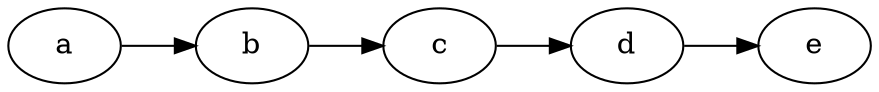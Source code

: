 //
// linear_gameplay.dot
//
// Created on 04-12-2020 by penaz
//
digraph linear_gameplay {
    rankdir="LR";
    a -> b -> c -> d -> e;
}
